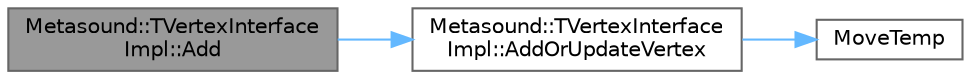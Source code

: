 digraph "Metasound::TVertexInterfaceImpl::Add"
{
 // INTERACTIVE_SVG=YES
 // LATEX_PDF_SIZE
  bgcolor="transparent";
  edge [fontname=Helvetica,fontsize=10,labelfontname=Helvetica,labelfontsize=10];
  node [fontname=Helvetica,fontsize=10,shape=box,height=0.2,width=0.4];
  rankdir="LR";
  Node1 [id="Node000001",label="Metasound::TVertexInterface\lImpl::Add",height=0.2,width=0.4,color="gray40", fillcolor="grey60", style="filled", fontcolor="black",tooltip="Add a vertex to the group."];
  Node1 -> Node2 [id="edge1_Node000001_Node000002",color="steelblue1",style="solid",tooltip=" "];
  Node2 [id="Node000002",label="Metasound::TVertexInterface\lImpl::AddOrUpdateVertex",height=0.2,width=0.4,color="grey40", fillcolor="white", style="filled",URL="$d9/d13/classMetasound_1_1TVertexInterfaceImpl.html#ae6b2e5302822361aaf7e4dcd2bad82ad",tooltip=" "];
  Node2 -> Node3 [id="edge2_Node000002_Node000003",color="steelblue1",style="solid",tooltip=" "];
  Node3 [id="Node000003",label="MoveTemp",height=0.2,width=0.4,color="grey40", fillcolor="white", style="filled",URL="$d4/d24/UnrealTemplate_8h.html#ad5e6c049aeb9c9115fec514ba581dbb6",tooltip="MoveTemp will cast a reference to an rvalue reference."];
}
